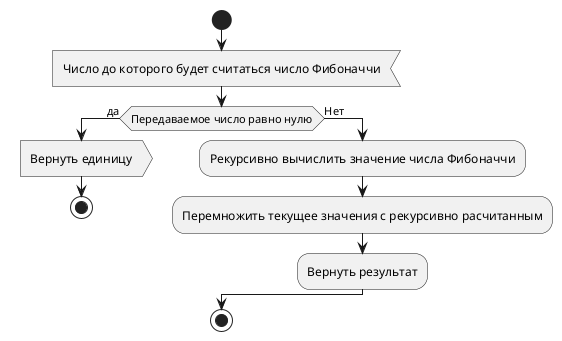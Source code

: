 ﻿@startuml
start
    :Число до которого будет считаться число Фибоначчи<
    
    if (Передаваемое число равно нулю) then (да)
        :Вернуть единицу>
        stop
    else (Нет)
        :Рекурсивно вычислить значение числа Фибоначчи;
        :Перемножить текущее значения с рекурсивно расчитанным;
        :Вернуть результат;
    endif
stop
@enduml